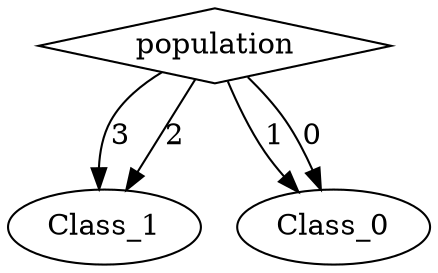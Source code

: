 digraph {
node [label=Class_1,style=""] Class_1
node [label=Class_1,style=""] Class_1
node [label=Class_0,style=""] Class_0
node [label=Class_0,style=""] Class_0
node [label=population,shape="diamond",style=""] 0

0 -> Class_1 [label="3"]
0 -> Class_1 [label="2"]
0 -> Class_0 [label="1"]
0 -> Class_0 [label="0"]
}